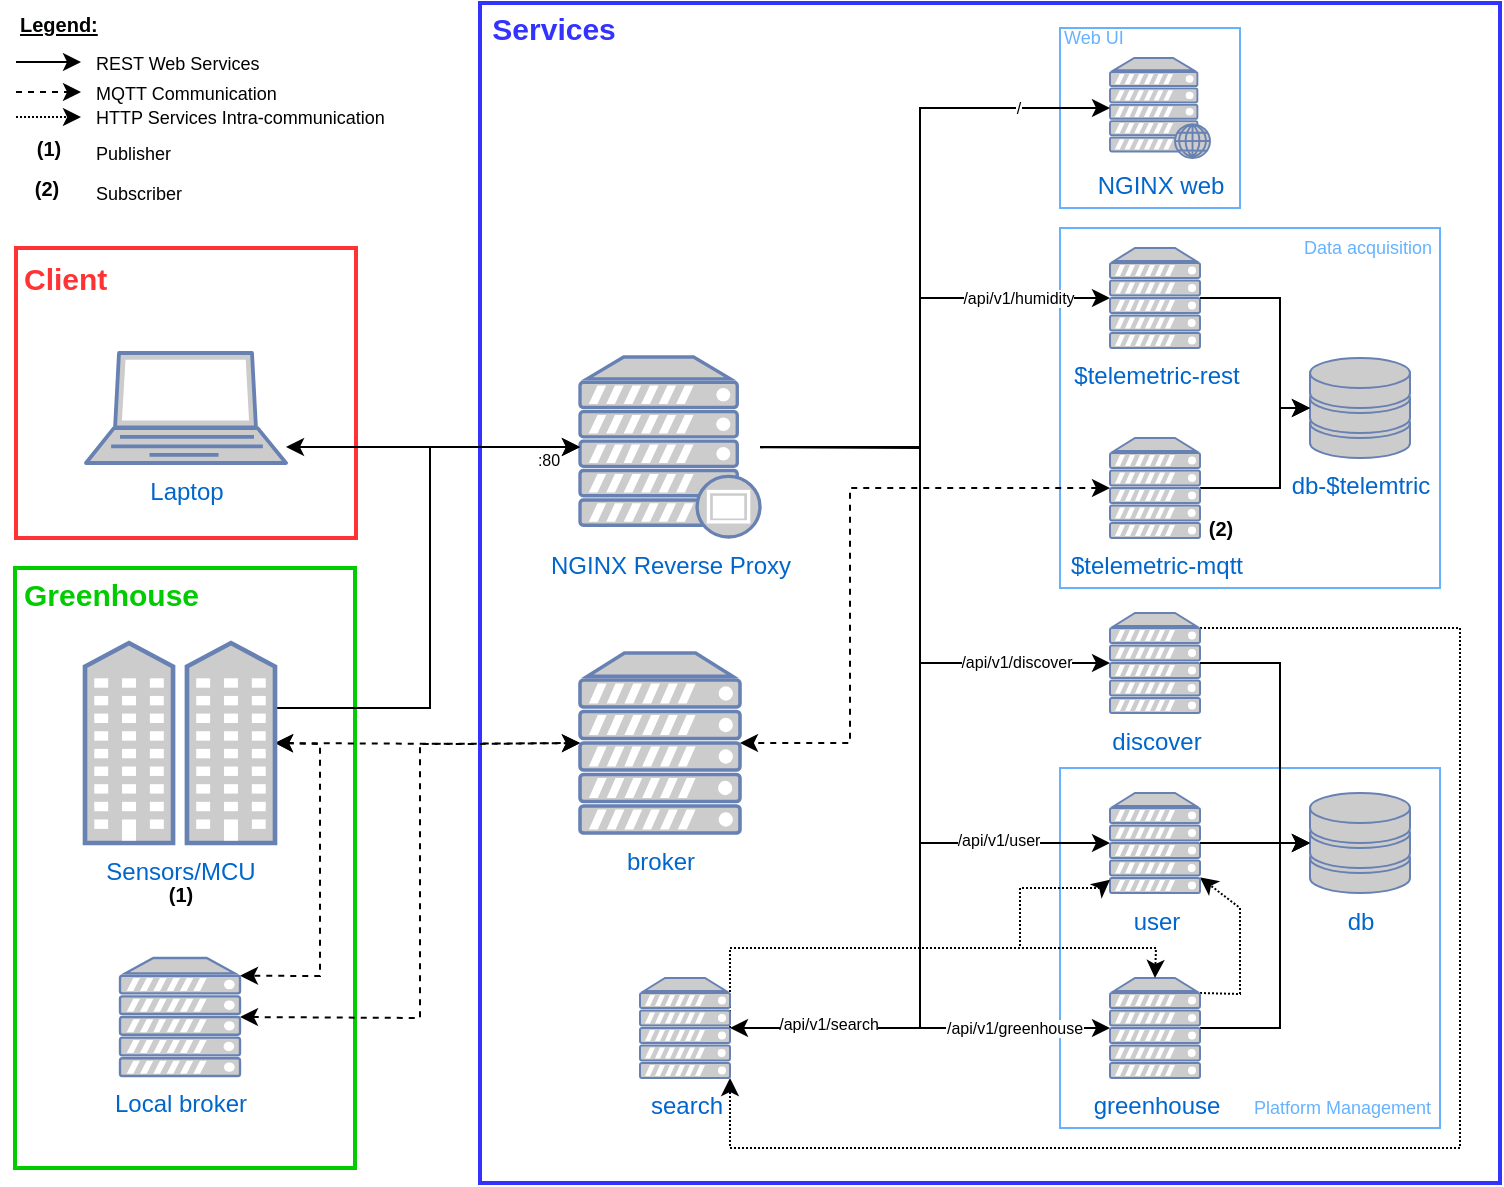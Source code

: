 <mxfile version="11.3.0" type="device" pages="1"><diagram id="sTSIygmRAPnJEiXUmyMv" name="Page-1"><mxGraphModel dx="815" dy="401" grid="1" gridSize="10" guides="1" tooltips="1" connect="1" arrows="1" fold="1" page="1" pageScale="1" pageWidth="827" pageHeight="1169" math="0" shadow="0"><root><mxCell id="0"/><mxCell id="1" parent="0"/><mxCell id="7__ah4R4rV3GcS6-pHmZ-46" value="" style="rounded=0;whiteSpace=wrap;html=1;strokeColor=#66B2FF;strokeWidth=1;fillColor=none;fontSize=10;fontColor=#66B2FF;align=left;" vertex="1" parent="1"><mxGeometry x="550" y="450" width="190" height="180" as="geometry"/></mxCell><mxCell id="7__ah4R4rV3GcS6-pHmZ-36" value="" style="rounded=0;whiteSpace=wrap;html=1;fillColor=none;strokeColor=#FF3333;strokeWidth=2;" vertex="1" parent="1"><mxGeometry x="28" y="190" width="170" height="145" as="geometry"/></mxCell><mxCell id="7__ah4R4rV3GcS6-pHmZ-40" value="" style="rounded=0;whiteSpace=wrap;html=1;fillColor=none;strokeColor=#66B2FF;strokeWidth=1;" vertex="1" parent="1"><mxGeometry x="550" y="80" width="90" height="90" as="geometry"/></mxCell><mxCell id="7__ah4R4rV3GcS6-pHmZ-42" value="" style="rounded=0;whiteSpace=wrap;html=1;fillColor=none;strokeColor=#66B2FF;strokeWidth=1;" vertex="1" parent="1"><mxGeometry x="550" y="180" width="190" height="180" as="geometry"/></mxCell><mxCell id="7__ah4R4rV3GcS6-pHmZ-32" value="" style="rounded=0;whiteSpace=wrap;html=1;fillColor=none;strokeColor=#00CC00;strokeWidth=2;" vertex="1" parent="1"><mxGeometry x="27.5" y="350" width="170" height="300" as="geometry"/></mxCell><mxCell id="7__ah4R4rV3GcS6-pHmZ-30" value="" style="rounded=0;whiteSpace=wrap;html=1;fillColor=none;strokeColor=#3333FF;strokeWidth=2;" vertex="1" parent="1"><mxGeometry x="260" y="67.5" width="510" height="590" as="geometry"/></mxCell><mxCell id="7__ah4R4rV3GcS6-pHmZ-22" style="edgeStyle=none;rounded=0;orthogonalLoop=1;jettySize=auto;html=1;entryX=1;entryY=0.5;entryDx=0;entryDy=0;entryPerimeter=0;" edge="1" parent="1" source="LvIemDZDP07uOd4VOJIL-1" target="7__ah4R4rV3GcS6-pHmZ-17"><mxGeometry relative="1" as="geometry"><Array as="points"><mxPoint x="480" y="290"/><mxPoint x="480" y="580"/></Array></mxGeometry></mxCell><mxCell id="LvIemDZDP07uOd4VOJIL-1" value="NGINX Reverse Proxy" style="fontColor=#0066CC;verticalAlign=top;verticalLabelPosition=bottom;labelPosition=center;align=center;html=1;outlineConnect=0;fillColor=#CCCCCC;strokeColor=#6881B3;gradientColor=none;gradientDirection=north;strokeWidth=2;shape=mxgraph.networks.proxy_server;" parent="1" vertex="1"><mxGeometry x="310" y="244.5" width="90" height="90" as="geometry"/></mxCell><mxCell id="LvIemDZDP07uOd4VOJIL-39" style="edgeStyle=orthogonalEdgeStyle;rounded=0;orthogonalLoop=1;jettySize=auto;html=1;entryX=0;entryY=0.5;entryDx=0;entryDy=0;entryPerimeter=0;startArrow=classic;startFill=1;" parent="1" source="LvIemDZDP07uOd4VOJIL-2" target="LvIemDZDP07uOd4VOJIL-1" edge="1"><mxGeometry relative="1" as="geometry"><Array as="points"><mxPoint x="150" y="289"/></Array></mxGeometry></mxCell><mxCell id="LvIemDZDP07uOd4VOJIL-2" value="Laptop" style="fontColor=#0066CC;verticalAlign=top;verticalLabelPosition=bottom;labelPosition=center;align=center;html=1;outlineConnect=0;fillColor=#CCCCCC;strokeColor=#6881B3;gradientColor=none;gradientDirection=north;strokeWidth=2;shape=mxgraph.networks.laptop;" parent="1" vertex="1"><mxGeometry x="63" y="242.5" width="100" height="55" as="geometry"/></mxCell><mxCell id="LvIemDZDP07uOd4VOJIL-4" value="$telemetric-rest" style="fontColor=#0066CC;verticalAlign=top;verticalLabelPosition=bottom;labelPosition=center;align=center;html=1;outlineConnect=0;fillColor=#CCCCCC;strokeColor=#6881B3;gradientColor=none;gradientDirection=north;strokeWidth=2;shape=mxgraph.networks.server;" parent="1" vertex="1"><mxGeometry x="575" y="190" width="45" height="50" as="geometry"/></mxCell><mxCell id="LvIemDZDP07uOd4VOJIL-25" style="edgeStyle=orthogonalEdgeStyle;rounded=0;orthogonalLoop=1;jettySize=auto;html=1;entryX=0;entryY=0.5;entryDx=0;entryDy=0;entryPerimeter=0;" parent="1" source="LvIemDZDP07uOd4VOJIL-1" target="LvIemDZDP07uOd4VOJIL-4" edge="1"><mxGeometry relative="1" as="geometry"><Array as="points"><mxPoint x="480" y="289"/><mxPoint x="480" y="215"/></Array></mxGeometry></mxCell><mxCell id="LvIemDZDP07uOd4VOJIL-47" value="&lt;div&gt;/api/v1/humidity&lt;/div&gt;" style="text;html=1;resizable=0;points=[];align=center;verticalAlign=middle;labelBackgroundColor=#ffffff;fontSize=8;" parent="LvIemDZDP07uOd4VOJIL-25" vertex="1" connectable="0"><mxGeometry x="0.517" y="1" relative="1" as="geometry"><mxPoint x="14" y="1" as="offset"/></mxGeometry></mxCell><mxCell id="LvIemDZDP07uOd4VOJIL-5" value="db-$telemtric" style="fontColor=#0066CC;verticalAlign=top;verticalLabelPosition=bottom;labelPosition=center;align=center;html=1;outlineConnect=0;fillColor=#CCCCCC;strokeColor=#6881B3;gradientColor=none;gradientDirection=north;strokeWidth=2;shape=mxgraph.networks.storage;" parent="1" vertex="1"><mxGeometry x="675" y="245" width="50" height="50" as="geometry"/></mxCell><mxCell id="LvIemDZDP07uOd4VOJIL-23" style="edgeStyle=orthogonalEdgeStyle;rounded=0;orthogonalLoop=1;jettySize=auto;html=1;exitX=1;exitY=0.5;exitDx=0;exitDy=0;exitPerimeter=0;entryX=0;entryY=0.5;entryDx=0;entryDy=0;entryPerimeter=0;" parent="1" source="LvIemDZDP07uOd4VOJIL-4" target="LvIemDZDP07uOd4VOJIL-5" edge="1"><mxGeometry relative="1" as="geometry"><Array as="points"><mxPoint x="660" y="215"/><mxPoint x="660" y="270"/></Array></mxGeometry></mxCell><mxCell id="LvIemDZDP07uOd4VOJIL-6" value="NGINX web" style="fontColor=#0066CC;verticalAlign=top;verticalLabelPosition=bottom;labelPosition=center;align=center;html=1;outlineConnect=0;fillColor=#CCCCCC;strokeColor=#6881B3;gradientColor=none;gradientDirection=north;strokeWidth=2;shape=mxgraph.networks.web_server;" parent="1" vertex="1"><mxGeometry x="575" y="95" width="50" height="50" as="geometry"/></mxCell><mxCell id="LvIemDZDP07uOd4VOJIL-24" style="edgeStyle=orthogonalEdgeStyle;rounded=0;orthogonalLoop=1;jettySize=auto;html=1;entryX=0;entryY=0.5;entryDx=0;entryDy=0;entryPerimeter=0;" parent="1" source="LvIemDZDP07uOd4VOJIL-1" target="LvIemDZDP07uOd4VOJIL-6" edge="1"><mxGeometry relative="1" as="geometry"><Array as="points"><mxPoint x="480" y="289"/><mxPoint x="480" y="120"/></Array></mxGeometry></mxCell><mxCell id="LvIemDZDP07uOd4VOJIL-45" value="&lt;div&gt;/&lt;/div&gt;" style="text;html=1;resizable=0;points=[];align=center;verticalAlign=middle;labelBackgroundColor=#ffffff;fontSize=8;" parent="LvIemDZDP07uOd4VOJIL-24" vertex="1" connectable="0"><mxGeometry x="0.66" y="1" relative="1" as="geometry"><mxPoint x="12" y="1" as="offset"/></mxGeometry></mxCell><mxCell id="LvIemDZDP07uOd4VOJIL-41" style="edgeStyle=orthogonalEdgeStyle;rounded=0;orthogonalLoop=1;jettySize=auto;html=1;entryX=0;entryY=0.5;entryDx=0;entryDy=0;entryPerimeter=0;exitX=1;exitY=0.12;exitDx=0;exitDy=0;exitPerimeter=0;" parent="1" source="LvIemDZDP07uOd4VOJIL-9" target="LvIemDZDP07uOd4VOJIL-1" edge="1"><mxGeometry relative="1" as="geometry"><Array as="points"><mxPoint x="158" y="420"/><mxPoint x="235" y="420"/><mxPoint x="235" y="289"/></Array></mxGeometry></mxCell><mxCell id="7__ah4R4rV3GcS6-pHmZ-6" style="edgeStyle=none;rounded=0;orthogonalLoop=1;jettySize=auto;html=1;exitX=1;exitY=0.5;exitDx=0;exitDy=0;exitPerimeter=0;entryX=0;entryY=0.5;entryDx=0;entryDy=0;entryPerimeter=0;dashed=1;startArrow=classic;startFill=1;" edge="1" parent="1" source="LvIemDZDP07uOd4VOJIL-9" target="LvIemDZDP07uOd4VOJIL-27"><mxGeometry relative="1" as="geometry"><Array as="points"><mxPoint x="255" y="438"/></Array></mxGeometry></mxCell><mxCell id="7__ah4R4rV3GcS6-pHmZ-33" style="edgeStyle=none;rounded=0;orthogonalLoop=1;jettySize=auto;html=1;exitX=1;exitY=0.5;exitDx=0;exitDy=0;exitPerimeter=0;entryX=1;entryY=0.15;entryDx=0;entryDy=0;entryPerimeter=0;dashed=1;startArrow=classic;startFill=1;" edge="1" parent="1" source="LvIemDZDP07uOd4VOJIL-9" target="7__ah4R4rV3GcS6-pHmZ-31"><mxGeometry relative="1" as="geometry"><Array as="points"><mxPoint x="180" y="438"/><mxPoint x="180" y="554"/></Array></mxGeometry></mxCell><mxCell id="LvIemDZDP07uOd4VOJIL-9" value="Sensors/MCU" style="fontColor=#0066CC;verticalAlign=top;verticalLabelPosition=bottom;labelPosition=center;align=center;html=1;outlineConnect=0;fillColor=#CCCCCC;strokeColor=#6881B3;gradientColor=none;gradientDirection=north;strokeWidth=2;shape=mxgraph.networks.community;" parent="1" vertex="1"><mxGeometry x="62.5" y="387.5" width="95" height="100" as="geometry"/></mxCell><mxCell id="7__ah4R4rV3GcS6-pHmZ-29" style="edgeStyle=none;rounded=0;orthogonalLoop=1;jettySize=auto;html=1;exitX=1;exitY=0.15;exitDx=0;exitDy=0;exitPerimeter=0;entryX=1;entryY=1;entryDx=0;entryDy=0;entryPerimeter=0;dashed=1;dashPattern=1 1;startArrow=none;startFill=0;" edge="1" parent="1" source="LvIemDZDP07uOd4VOJIL-10" target="7__ah4R4rV3GcS6-pHmZ-17"><mxGeometry relative="1" as="geometry"><Array as="points"><mxPoint x="750" y="380"/><mxPoint x="750" y="640"/><mxPoint x="385" y="640"/></Array></mxGeometry></mxCell><mxCell id="LvIemDZDP07uOd4VOJIL-10" value="discover" style="fontColor=#0066CC;verticalAlign=top;verticalLabelPosition=bottom;labelPosition=center;align=center;html=1;outlineConnect=0;fillColor=#CCCCCC;strokeColor=#6881B3;gradientColor=none;gradientDirection=north;strokeWidth=2;shape=mxgraph.networks.server;" parent="1" vertex="1"><mxGeometry x="575" y="372.5" width="45" height="50" as="geometry"/></mxCell><mxCell id="LvIemDZDP07uOd4VOJIL-28" style="edgeStyle=orthogonalEdgeStyle;rounded=0;orthogonalLoop=1;jettySize=auto;html=1;entryX=0;entryY=0.5;entryDx=0;entryDy=0;entryPerimeter=0;" parent="1" source="LvIemDZDP07uOd4VOJIL-1" target="LvIemDZDP07uOd4VOJIL-10" edge="1"><mxGeometry relative="1" as="geometry"><Array as="points"><mxPoint x="480" y="289"/><mxPoint x="480" y="398"/></Array></mxGeometry></mxCell><mxCell id="LvIemDZDP07uOd4VOJIL-46" value="&lt;div&gt;/api/v1/discover&lt;/div&gt;" style="text;html=1;resizable=0;points=[];align=center;verticalAlign=middle;labelBackgroundColor=#ffffff;fontSize=8;" parent="LvIemDZDP07uOd4VOJIL-28" vertex="1" connectable="0"><mxGeometry x="0.611" y="-1" relative="1" as="geometry"><mxPoint x="8" y="-1.5" as="offset"/></mxGeometry></mxCell><mxCell id="LvIemDZDP07uOd4VOJIL-21" style="edgeStyle=orthogonalEdgeStyle;rounded=0;orthogonalLoop=1;jettySize=auto;html=1;exitX=1;exitY=0.5;exitDx=0;exitDy=0;exitPerimeter=0;entryX=0;entryY=0.5;entryDx=0;entryDy=0;entryPerimeter=0;" parent="1" source="LvIemDZDP07uOd4VOJIL-10" target="LvIemDZDP07uOd4VOJIL-13" edge="1"><mxGeometry relative="1" as="geometry"><mxPoint x="675.333" y="397.5" as="targetPoint"/><Array as="points"><mxPoint x="660" y="397"/><mxPoint x="660" y="488"/></Array></mxGeometry></mxCell><mxCell id="7__ah4R4rV3GcS6-pHmZ-27" style="edgeStyle=none;rounded=0;orthogonalLoop=1;jettySize=auto;html=1;exitX=1;exitY=0.15;exitDx=0;exitDy=0;exitPerimeter=0;dashed=1;dashPattern=1 1;startArrow=none;startFill=0;" edge="1" parent="1" source="LvIemDZDP07uOd4VOJIL-14" target="LvIemDZDP07uOd4VOJIL-12"><mxGeometry relative="1" as="geometry"><mxPoint x="820" y="530" as="targetPoint"/><Array as="points"><mxPoint x="640" y="563"/><mxPoint x="640" y="520"/></Array></mxGeometry></mxCell><mxCell id="LvIemDZDP07uOd4VOJIL-12" value="user" style="fontColor=#0066CC;verticalAlign=top;verticalLabelPosition=bottom;labelPosition=center;align=center;html=1;outlineConnect=0;fillColor=#CCCCCC;strokeColor=#6881B3;gradientColor=none;gradientDirection=north;strokeWidth=2;shape=mxgraph.networks.server;" parent="1" vertex="1"><mxGeometry x="575" y="462.5" width="45" height="50" as="geometry"/></mxCell><mxCell id="LvIemDZDP07uOd4VOJIL-32" style="edgeStyle=orthogonalEdgeStyle;rounded=0;orthogonalLoop=1;jettySize=auto;html=1;entryX=0;entryY=0.5;entryDx=0;entryDy=0;entryPerimeter=0;" parent="1" source="LvIemDZDP07uOd4VOJIL-1" target="LvIemDZDP07uOd4VOJIL-12" edge="1"><mxGeometry relative="1" as="geometry"><Array as="points"><mxPoint x="480" y="289"/><mxPoint x="480" y="488"/></Array></mxGeometry></mxCell><mxCell id="LvIemDZDP07uOd4VOJIL-13" value="db" style="fontColor=#0066CC;verticalAlign=top;verticalLabelPosition=bottom;labelPosition=center;align=center;html=1;outlineConnect=0;fillColor=#CCCCCC;strokeColor=#6881B3;gradientColor=none;gradientDirection=north;strokeWidth=2;shape=mxgraph.networks.storage;" parent="1" vertex="1"><mxGeometry x="675" y="462.5" width="50" height="50" as="geometry"/></mxCell><mxCell id="LvIemDZDP07uOd4VOJIL-19" style="edgeStyle=orthogonalEdgeStyle;rounded=0;orthogonalLoop=1;jettySize=auto;html=1;entryX=0;entryY=0.5;entryDx=0;entryDy=0;entryPerimeter=0;" parent="1" source="LvIemDZDP07uOd4VOJIL-12" target="LvIemDZDP07uOd4VOJIL-13" edge="1"><mxGeometry relative="1" as="geometry"><Array as="points"><mxPoint x="670" y="488"/><mxPoint x="670" y="488"/></Array></mxGeometry></mxCell><mxCell id="LvIemDZDP07uOd4VOJIL-20" style="edgeStyle=orthogonalEdgeStyle;rounded=0;orthogonalLoop=1;jettySize=auto;html=1;entryX=0;entryY=0.5;entryDx=0;entryDy=0;entryPerimeter=0;" parent="1" source="LvIemDZDP07uOd4VOJIL-14" target="LvIemDZDP07uOd4VOJIL-13" edge="1"><mxGeometry relative="1" as="geometry"><Array as="points"><mxPoint x="660" y="580"/><mxPoint x="660" y="488"/></Array></mxGeometry></mxCell><mxCell id="LvIemDZDP07uOd4VOJIL-14" value="greenhouse&lt;br&gt;" style="fontColor=#0066CC;verticalAlign=top;verticalLabelPosition=bottom;labelPosition=center;align=center;html=1;outlineConnect=0;fillColor=#CCCCCC;strokeColor=#6881B3;gradientColor=none;gradientDirection=north;strokeWidth=2;shape=mxgraph.networks.server;" parent="1" vertex="1"><mxGeometry x="575" y="555" width="45" height="50" as="geometry"/></mxCell><mxCell id="LvIemDZDP07uOd4VOJIL-33" style="edgeStyle=orthogonalEdgeStyle;rounded=0;orthogonalLoop=1;jettySize=auto;html=1;entryX=0;entryY=0.5;entryDx=0;entryDy=0;entryPerimeter=0;" parent="1" source="LvIemDZDP07uOd4VOJIL-1" target="LvIemDZDP07uOd4VOJIL-14" edge="1"><mxGeometry relative="1" as="geometry"><Array as="points"><mxPoint x="480" y="289"/><mxPoint x="480" y="580"/></Array></mxGeometry></mxCell><mxCell id="LvIemDZDP07uOd4VOJIL-43" value="&lt;div style=&quot;font-size: 8px;&quot;&gt;/api/v1/greenhouse&lt;/div&gt;" style="text;html=1;resizable=0;points=[];align=center;verticalAlign=middle;labelBackgroundColor=#ffffff;fontSize=8;" parent="LvIemDZDP07uOd4VOJIL-33" vertex="1" connectable="0"><mxGeometry x="0.817" y="-2" relative="1" as="geometry"><mxPoint x="-6" y="-2" as="offset"/></mxGeometry></mxCell><mxCell id="LvIemDZDP07uOd4VOJIL-22" style="edgeStyle=orthogonalEdgeStyle;rounded=0;orthogonalLoop=1;jettySize=auto;html=1;exitX=1;exitY=0.5;exitDx=0;exitDy=0;exitPerimeter=0;" parent="1" source="LvIemDZDP07uOd4VOJIL-17" target="LvIemDZDP07uOd4VOJIL-5" edge="1"><mxGeometry relative="1" as="geometry"><Array as="points"><mxPoint x="660" y="310"/><mxPoint x="660" y="270"/></Array></mxGeometry></mxCell><mxCell id="LvIemDZDP07uOd4VOJIL-17" value="$telemetric-mqtt" style="fontColor=#0066CC;verticalAlign=top;verticalLabelPosition=bottom;labelPosition=center;align=center;html=1;outlineConnect=0;fillColor=#CCCCCC;strokeColor=#6881B3;gradientColor=none;gradientDirection=north;strokeWidth=2;shape=mxgraph.networks.server;" parent="1" vertex="1"><mxGeometry x="575" y="285" width="45" height="50" as="geometry"/></mxCell><mxCell id="LvIemDZDP07uOd4VOJIL-27" value="broker&lt;br&gt;" style="fontColor=#0066CC;verticalAlign=top;verticalLabelPosition=bottom;labelPosition=center;align=center;html=1;outlineConnect=0;fillColor=#CCCCCC;strokeColor=#6881B3;gradientColor=none;gradientDirection=north;strokeWidth=2;shape=mxgraph.networks.server;" parent="1" vertex="1"><mxGeometry x="310" y="392.5" width="80" height="90" as="geometry"/></mxCell><mxCell id="LvIemDZDP07uOd4VOJIL-38" style="edgeStyle=orthogonalEdgeStyle;rounded=0;orthogonalLoop=1;jettySize=auto;html=1;entryX=1;entryY=0.5;entryDx=0;entryDy=0;entryPerimeter=0;dashed=1;startArrow=classic;startFill=1;" parent="1" source="LvIemDZDP07uOd4VOJIL-17" target="LvIemDZDP07uOd4VOJIL-27" edge="1"><mxGeometry relative="1" as="geometry"><Array as="points"><mxPoint x="445" y="310"/><mxPoint x="445" y="438"/></Array></mxGeometry></mxCell><mxCell id="LvIemDZDP07uOd4VOJIL-44" value="&lt;div style=&quot;font-size: 8px&quot;&gt;&lt;div&gt;/api/v1/&lt;span&gt;user&lt;/span&gt;&lt;/div&gt;&lt;/div&gt;" style="text;html=1;resizable=0;points=[];align=center;verticalAlign=middle;labelBackgroundColor=#ffffff;fontSize=8;" parent="1" vertex="1" connectable="0"><mxGeometry x="525" y="487.5" as="geometry"><mxPoint x="-6" y="-2" as="offset"/></mxGeometry></mxCell><mxCell id="7__ah4R4rV3GcS6-pHmZ-68" style="edgeStyle=none;rounded=0;orthogonalLoop=1;jettySize=auto;html=1;exitX=1;exitY=0.5;exitDx=0;exitDy=0;exitPerimeter=0;dashed=1;dashPattern=1 1;startArrow=none;startFill=0;fontSize=10;fontColor=#010203;" edge="1" parent="1" source="7__ah4R4rV3GcS6-pHmZ-17" target="LvIemDZDP07uOd4VOJIL-12"><mxGeometry relative="1" as="geometry"><Array as="points"><mxPoint x="385" y="540"/><mxPoint x="530" y="540"/><mxPoint x="530" y="510"/><mxPoint x="570" y="510"/></Array></mxGeometry></mxCell><mxCell id="7__ah4R4rV3GcS6-pHmZ-69" style="edgeStyle=none;rounded=0;orthogonalLoop=1;jettySize=auto;html=1;exitX=1;exitY=0.5;exitDx=0;exitDy=0;exitPerimeter=0;entryX=0.5;entryY=0;entryDx=0;entryDy=0;entryPerimeter=0;dashed=1;dashPattern=1 1;startArrow=none;startFill=0;fontSize=10;fontColor=#010203;" edge="1" parent="1" source="7__ah4R4rV3GcS6-pHmZ-17" target="LvIemDZDP07uOd4VOJIL-14"><mxGeometry relative="1" as="geometry"><Array as="points"><mxPoint x="385" y="540"/><mxPoint x="598" y="540"/></Array></mxGeometry></mxCell><mxCell id="7__ah4R4rV3GcS6-pHmZ-17" value="search" style="fontColor=#0066CC;verticalAlign=top;verticalLabelPosition=bottom;labelPosition=center;align=center;html=1;outlineConnect=0;fillColor=#CCCCCC;strokeColor=#6881B3;gradientColor=none;gradientDirection=north;strokeWidth=2;shape=mxgraph.networks.server;" vertex="1" parent="1"><mxGeometry x="340" y="555" width="45" height="50" as="geometry"/></mxCell><mxCell id="7__ah4R4rV3GcS6-pHmZ-23" value="&lt;div style=&quot;font-size: 8px&quot;&gt;/api/v1/search&lt;/div&gt;" style="text;html=1;resizable=0;points=[];align=center;verticalAlign=middle;labelBackgroundColor=#ffffff;fontSize=8;" vertex="1" connectable="0" parent="1"><mxGeometry x="439.786" y="580.143" as="geometry"><mxPoint x="-6" y="-2" as="offset"/></mxGeometry></mxCell><mxCell id="7__ah4R4rV3GcS6-pHmZ-34" style="edgeStyle=none;rounded=0;orthogonalLoop=1;jettySize=auto;html=1;exitX=1;exitY=0.5;exitDx=0;exitDy=0;exitPerimeter=0;entryX=0;entryY=0.5;entryDx=0;entryDy=0;entryPerimeter=0;dashed=1;startArrow=classic;startFill=1;" edge="1" parent="1" source="7__ah4R4rV3GcS6-pHmZ-31" target="LvIemDZDP07uOd4VOJIL-27"><mxGeometry relative="1" as="geometry"><Array as="points"><mxPoint x="230" y="575"/><mxPoint x="230" y="438"/></Array></mxGeometry></mxCell><mxCell id="7__ah4R4rV3GcS6-pHmZ-31" value="Local broker" style="fontColor=#0066CC;verticalAlign=top;verticalLabelPosition=bottom;labelPosition=center;align=center;html=1;outlineConnect=0;fillColor=#CCCCCC;strokeColor=#6881B3;gradientColor=none;gradientDirection=north;strokeWidth=2;shape=mxgraph.networks.server;" vertex="1" parent="1"><mxGeometry x="80" y="545" width="60" height="59" as="geometry"/></mxCell><mxCell id="7__ah4R4rV3GcS6-pHmZ-35" value="&lt;div&gt;:80&lt;/div&gt;" style="text;html=1;resizable=0;points=[];align=center;verticalAlign=middle;labelBackgroundColor=#ffffff;fontSize=8;" vertex="1" connectable="0" parent="1"><mxGeometry x="280.167" y="295" as="geometry"><mxPoint x="14" y="1" as="offset"/></mxGeometry></mxCell><mxCell id="7__ah4R4rV3GcS6-pHmZ-37" value="&lt;font color=&quot;#ff3333&quot; style=&quot;font-size: 15px;&quot;&gt;&lt;b style=&quot;font-size: 15px;&quot;&gt;Client&lt;/b&gt;&lt;/font&gt;" style="text;html=1;resizable=0;autosize=1;align=left;verticalAlign=middle;points=[];fillColor=none;strokeColor=none;rounded=0;fontSize=15;" vertex="1" parent="1"><mxGeometry x="30" y="195" width="50" height="20" as="geometry"/></mxCell><mxCell id="7__ah4R4rV3GcS6-pHmZ-38" value="&lt;font&gt;&lt;b&gt;&amp;nbsp;Services&lt;/b&gt;&lt;/font&gt;" style="text;html=1;resizable=0;autosize=1;align=left;verticalAlign=middle;points=[];fillColor=none;strokeColor=none;rounded=0;fontSize=15;fontColor=#3333FF;" vertex="1" parent="1"><mxGeometry x="260" y="70" width="80" height="20" as="geometry"/></mxCell><mxCell id="7__ah4R4rV3GcS6-pHmZ-39" value="&lt;font style=&quot;font-size: 15px&quot; color=&quot;#00cc00&quot;&gt;&lt;b style=&quot;font-size: 15px&quot;&gt;Greenhouse&lt;/b&gt;&lt;/font&gt;" style="text;html=1;resizable=0;autosize=1;align=left;verticalAlign=middle;points=[];fillColor=none;strokeColor=none;rounded=0;fontSize=15;" vertex="1" parent="1"><mxGeometry x="30" y="352.5" width="100" height="20" as="geometry"/></mxCell><mxCell id="7__ah4R4rV3GcS6-pHmZ-41" value="&lt;font style=&quot;font-size: 9px;&quot;&gt;&lt;span style=&quot;font-size: 9px;&quot;&gt;Web UI&lt;/span&gt;&lt;/font&gt;" style="text;html=1;resizable=0;autosize=1;align=left;verticalAlign=middle;points=[];fillColor=none;strokeColor=none;rounded=0;fontSize=9;fontColor=#66B2FF;fontStyle=0" vertex="1" parent="1"><mxGeometry x="550" y="75" width="50" height="20" as="geometry"/></mxCell><mxCell id="7__ah4R4rV3GcS6-pHmZ-43" value="&lt;font style=&quot;font-size: 9px;&quot;&gt;&lt;span style=&quot;font-size: 9px;&quot;&gt;Data&amp;nbsp;&lt;/span&gt;&lt;/font&gt;acquisition" style="text;html=1;resizable=0;autosize=1;align=left;verticalAlign=middle;points=[];fillColor=none;strokeColor=none;rounded=0;fontSize=9;fontColor=#66B2FF;fontStyle=0" vertex="1" parent="1"><mxGeometry x="670" y="180" width="90" height="20" as="geometry"/></mxCell><mxCell id="7__ah4R4rV3GcS6-pHmZ-48" value="&amp;nbsp; Platform Management" style="text;html=1;resizable=0;autosize=1;align=left;verticalAlign=middle;points=[];fillColor=none;strokeColor=none;rounded=0;fontSize=9;fontColor=#66B2FF;fontStyle=0" vertex="1" parent="1"><mxGeometry x="640" y="610" width="120" height="20" as="geometry"/></mxCell><mxCell id="7__ah4R4rV3GcS6-pHmZ-59" style="edgeStyle=none;rounded=0;orthogonalLoop=1;jettySize=auto;html=1;exitX=0.5;exitY=0;exitDx=0;exitDy=0;dashed=1;dashPattern=1 1;startArrow=classic;startFill=1;fontSize=9;fontColor=#010203;" edge="1" parent="1" source="7__ah4R4rV3GcS6-pHmZ-36" target="7__ah4R4rV3GcS6-pHmZ-36"><mxGeometry relative="1" as="geometry"/></mxCell><mxCell id="7__ah4R4rV3GcS6-pHmZ-51" value="" style="endArrow=classic;html=1;fontSize=9;fontColor=#66B2FF;" edge="1" parent="1"><mxGeometry width="50" height="50" relative="1" as="geometry"><mxPoint x="28" y="97" as="sourcePoint"/><mxPoint x="60.5" y="97" as="targetPoint"/></mxGeometry></mxCell><mxCell id="7__ah4R4rV3GcS6-pHmZ-52" value="REST Web Services" style="text;html=1;resizable=0;autosize=1;align=left;verticalAlign=middle;points=[];fillColor=none;strokeColor=none;rounded=0;fontSize=9;fontColor=#010203;fontStyle=0" vertex="1" parent="1"><mxGeometry x="65.5" y="87.5" width="100" height="20" as="geometry"/></mxCell><mxCell id="7__ah4R4rV3GcS6-pHmZ-54" value="" style="endArrow=classic;html=1;dashed=1;fontSize=9;fontColor=#66B2FF;" edge="1" parent="1"><mxGeometry width="50" height="50" relative="1" as="geometry"><mxPoint x="28" y="112" as="sourcePoint"/><mxPoint x="60.5" y="112" as="targetPoint"/></mxGeometry></mxCell><mxCell id="7__ah4R4rV3GcS6-pHmZ-55" value="MQTT Communication" style="text;html=1;resizable=0;autosize=1;align=left;verticalAlign=middle;points=[];fillColor=none;strokeColor=none;rounded=0;fontSize=9;fontColor=#010203;fontStyle=0" vertex="1" parent="1"><mxGeometry x="65.5" y="102.5" width="110" height="20" as="geometry"/></mxCell><mxCell id="7__ah4R4rV3GcS6-pHmZ-56" value="" style="endArrow=classic;html=1;fontSize=9;fontColor=#66B2FF;dashed=1;dashPattern=1 1;" edge="1" parent="1"><mxGeometry width="50" height="50" relative="1" as="geometry"><mxPoint x="28" y="124.5" as="sourcePoint"/><mxPoint x="60.5" y="124.5" as="targetPoint"/></mxGeometry></mxCell><mxCell id="7__ah4R4rV3GcS6-pHmZ-57" value="HTTP Services Intra-communication" style="text;html=1;resizable=0;autosize=1;align=left;verticalAlign=middle;points=[];fillColor=none;strokeColor=none;rounded=0;fontSize=9;fontColor=#010203;fontStyle=0" vertex="1" parent="1"><mxGeometry x="65.5" y="115" width="160" height="20" as="geometry"/></mxCell><mxCell id="7__ah4R4rV3GcS6-pHmZ-60" value="(1)" style="text;html=1;resizable=0;autosize=1;align=center;verticalAlign=middle;points=[];fillColor=none;strokeColor=none;rounded=0;fontSize=10;fontColor=#010203;fontStyle=1" vertex="1" parent="1"><mxGeometry x="28.5" y="130" width="30" height="20" as="geometry"/></mxCell><mxCell id="7__ah4R4rV3GcS6-pHmZ-61" value="Publisher" style="text;html=1;resizable=0;autosize=1;align=left;verticalAlign=middle;points=[];fillColor=none;strokeColor=none;rounded=0;fontSize=9;fontColor=#010203;fontStyle=0" vertex="1" parent="1"><mxGeometry x="65.5" y="132.5" width="50" height="20" as="geometry"/></mxCell><mxCell id="7__ah4R4rV3GcS6-pHmZ-62" value="(2)" style="text;html=1;resizable=0;autosize=1;align=center;verticalAlign=middle;points=[];fillColor=none;strokeColor=none;rounded=0;fontSize=10;fontColor=#010203;fontStyle=1" vertex="1" parent="1"><mxGeometry x="28" y="150" width="30" height="20" as="geometry"/></mxCell><mxCell id="7__ah4R4rV3GcS6-pHmZ-63" value="Subscriber" style="text;html=1;resizable=0;autosize=1;align=left;verticalAlign=middle;points=[];fillColor=none;strokeColor=none;rounded=0;fontSize=9;fontColor=#010203;fontStyle=0" vertex="1" parent="1"><mxGeometry x="65.5" y="152.5" width="60" height="20" as="geometry"/></mxCell><mxCell id="7__ah4R4rV3GcS6-pHmZ-64" value="(1)" style="text;html=1;resizable=0;autosize=1;align=center;verticalAlign=middle;points=[];fillColor=none;strokeColor=none;rounded=0;fontSize=10;fontColor=#010203;fontStyle=1" vertex="1" parent="1"><mxGeometry x="95" y="502.5" width="30" height="20" as="geometry"/></mxCell><mxCell id="7__ah4R4rV3GcS6-pHmZ-65" value="(2)" style="text;html=1;resizable=0;autosize=1;align=center;verticalAlign=middle;points=[];fillColor=none;strokeColor=none;rounded=0;fontSize=10;fontColor=#010203;fontStyle=1" vertex="1" parent="1"><mxGeometry x="615" y="320" width="30" height="20" as="geometry"/></mxCell><mxCell id="7__ah4R4rV3GcS6-pHmZ-66" value="Legend:" style="text;html=1;resizable=0;autosize=1;align=left;verticalAlign=middle;points=[];fillColor=none;strokeColor=none;rounded=0;fontSize=10;fontColor=#010203;fontStyle=5" vertex="1" parent="1"><mxGeometry x="28" y="67.5" width="50" height="20" as="geometry"/></mxCell></root></mxGraphModel></diagram></mxfile>